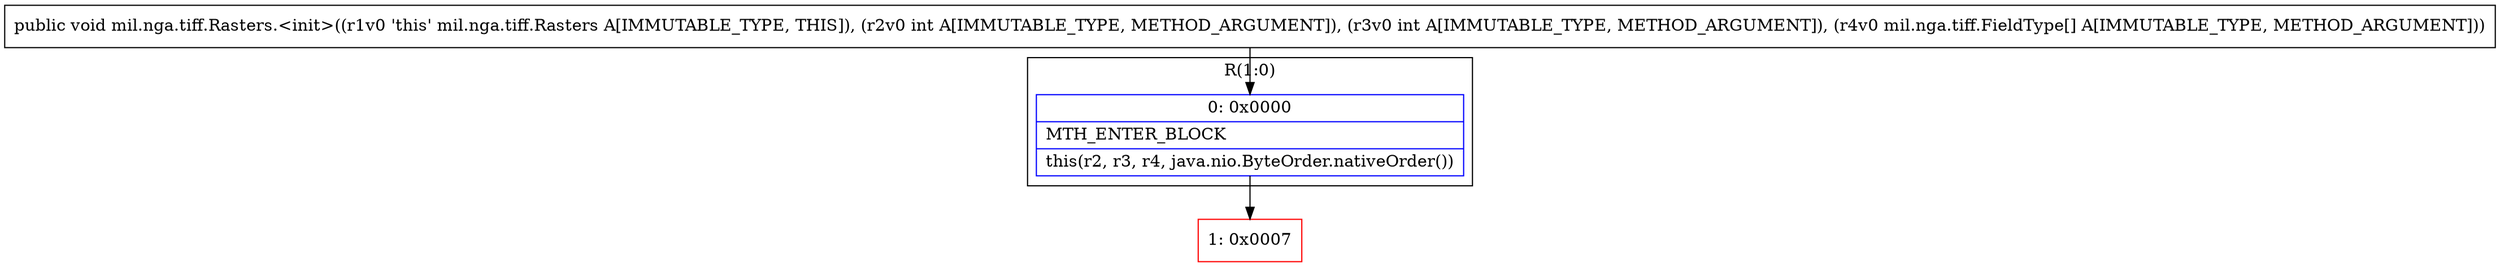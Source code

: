 digraph "CFG formil.nga.tiff.Rasters.\<init\>(II[Lmil\/nga\/tiff\/FieldType;)V" {
subgraph cluster_Region_1980482170 {
label = "R(1:0)";
node [shape=record,color=blue];
Node_0 [shape=record,label="{0\:\ 0x0000|MTH_ENTER_BLOCK\l|this(r2, r3, r4, java.nio.ByteOrder.nativeOrder())\l}"];
}
Node_1 [shape=record,color=red,label="{1\:\ 0x0007}"];
MethodNode[shape=record,label="{public void mil.nga.tiff.Rasters.\<init\>((r1v0 'this' mil.nga.tiff.Rasters A[IMMUTABLE_TYPE, THIS]), (r2v0 int A[IMMUTABLE_TYPE, METHOD_ARGUMENT]), (r3v0 int A[IMMUTABLE_TYPE, METHOD_ARGUMENT]), (r4v0 mil.nga.tiff.FieldType[] A[IMMUTABLE_TYPE, METHOD_ARGUMENT])) }"];
MethodNode -> Node_0;
Node_0 -> Node_1;
}

